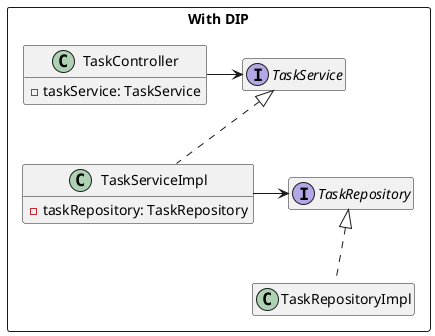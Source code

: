 @startuml
'https://plantuml.com/class-diagram

hide empty fields
hide empty methods

package "With DIP" <<Rectangle>> {
    class TaskController {
        -taskService: TaskService
    }

    interface TaskService
    class TaskServiceImpl implements TaskService{
        -taskRepository: TaskRepository
    }

    interface TaskRepository
    class TaskRepositoryImpl implements TaskRepository

    TaskController -> TaskService
    TaskServiceImpl -> TaskRepository
}

@enduml